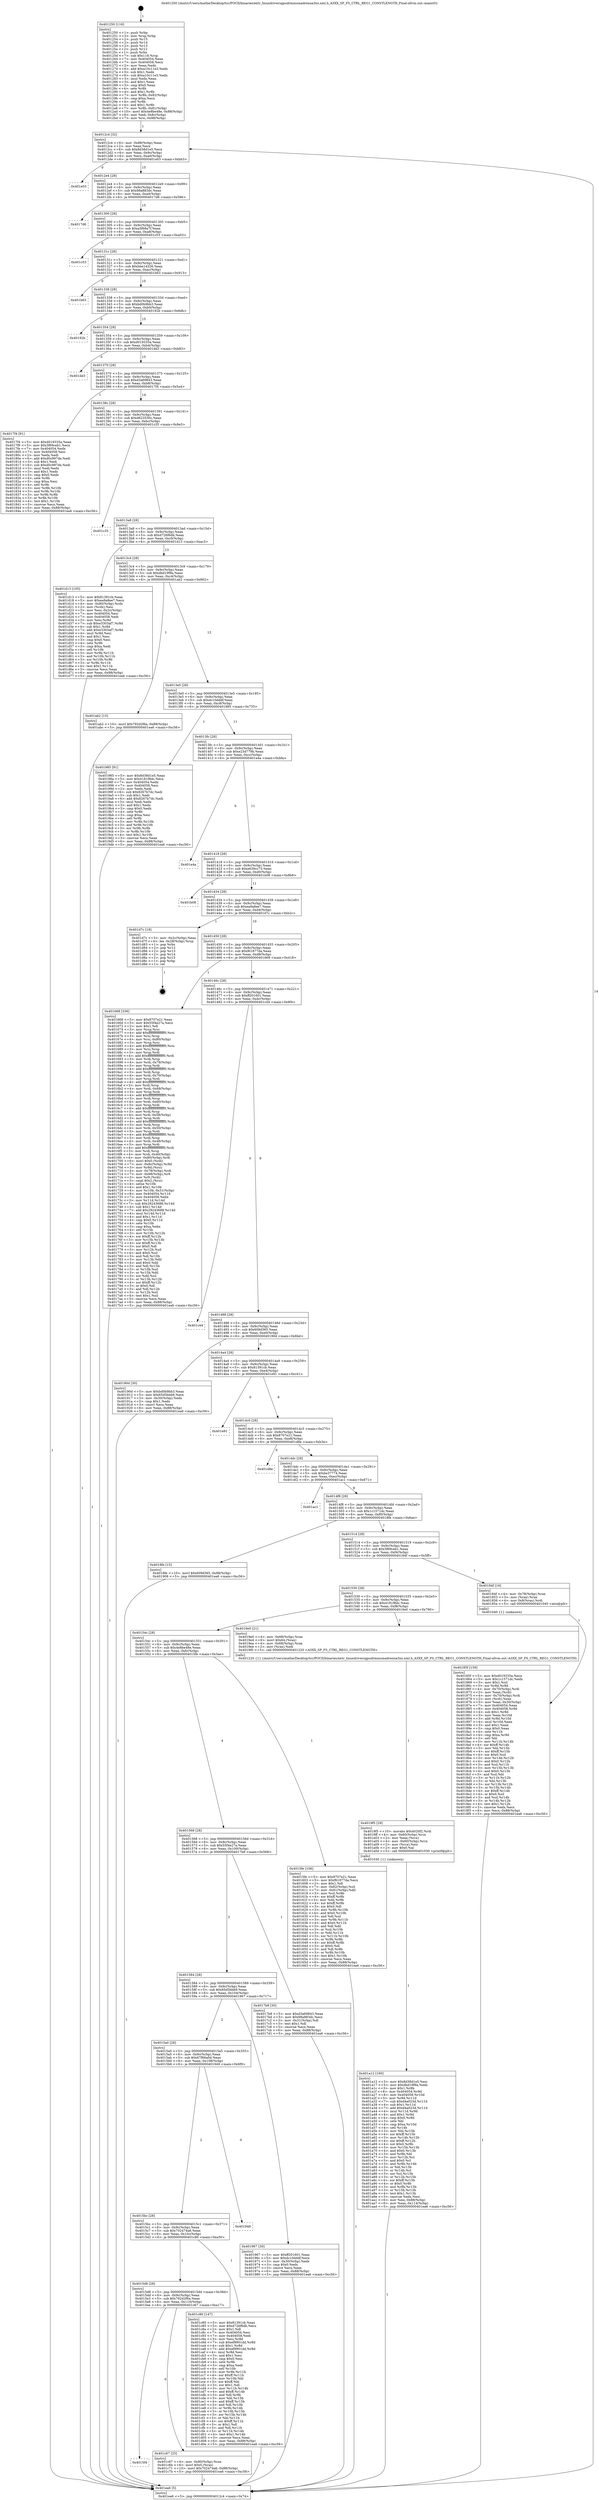 digraph "0x401250" {
  label = "0x401250 (/mnt/c/Users/mathe/Desktop/tcc/POCII/binaries/extr_linuxdriversgpudrmmsmadrenoa3xx.xml.h_A3XX_SP_FS_CTRL_REG1_CONSTLENGTH_Final-ollvm.out::main(0))"
  labelloc = "t"
  node[shape=record]

  Entry [label="",width=0.3,height=0.3,shape=circle,fillcolor=black,style=filled]
  "0x4012c4" [label="{
     0x4012c4 [32]\l
     | [instrs]\l
     &nbsp;&nbsp;0x4012c4 \<+6\>: mov -0x88(%rbp),%eax\l
     &nbsp;&nbsp;0x4012ca \<+2\>: mov %eax,%ecx\l
     &nbsp;&nbsp;0x4012cc \<+6\>: sub $0x8d38d1e5,%ecx\l
     &nbsp;&nbsp;0x4012d2 \<+6\>: mov %eax,-0x9c(%rbp)\l
     &nbsp;&nbsp;0x4012d8 \<+6\>: mov %ecx,-0xa0(%rbp)\l
     &nbsp;&nbsp;0x4012de \<+6\>: je 0000000000401e03 \<main+0xbb3\>\l
  }"]
  "0x401e03" [label="{
     0x401e03\l
  }", style=dashed]
  "0x4012e4" [label="{
     0x4012e4 [28]\l
     | [instrs]\l
     &nbsp;&nbsp;0x4012e4 \<+5\>: jmp 00000000004012e9 \<main+0x99\>\l
     &nbsp;&nbsp;0x4012e9 \<+6\>: mov -0x9c(%rbp),%eax\l
     &nbsp;&nbsp;0x4012ef \<+5\>: sub $0x98a883dc,%eax\l
     &nbsp;&nbsp;0x4012f4 \<+6\>: mov %eax,-0xa4(%rbp)\l
     &nbsp;&nbsp;0x4012fa \<+6\>: je 00000000004017d6 \<main+0x586\>\l
  }"]
  Exit [label="",width=0.3,height=0.3,shape=circle,fillcolor=black,style=filled,peripheries=2]
  "0x4017d6" [label="{
     0x4017d6\l
  }", style=dashed]
  "0x401300" [label="{
     0x401300 [28]\l
     | [instrs]\l
     &nbsp;&nbsp;0x401300 \<+5\>: jmp 0000000000401305 \<main+0xb5\>\l
     &nbsp;&nbsp;0x401305 \<+6\>: mov -0x9c(%rbp),%eax\l
     &nbsp;&nbsp;0x40130b \<+5\>: sub $0xa5f68a7f,%eax\l
     &nbsp;&nbsp;0x401310 \<+6\>: mov %eax,-0xa8(%rbp)\l
     &nbsp;&nbsp;0x401316 \<+6\>: je 0000000000401c53 \<main+0xa03\>\l
  }"]
  "0x4015f4" [label="{
     0x4015f4\l
  }", style=dashed]
  "0x401c53" [label="{
     0x401c53\l
  }", style=dashed]
  "0x40131c" [label="{
     0x40131c [28]\l
     | [instrs]\l
     &nbsp;&nbsp;0x40131c \<+5\>: jmp 0000000000401321 \<main+0xd1\>\l
     &nbsp;&nbsp;0x401321 \<+6\>: mov -0x9c(%rbp),%eax\l
     &nbsp;&nbsp;0x401327 \<+5\>: sub $0xbbe14326,%eax\l
     &nbsp;&nbsp;0x40132c \<+6\>: mov %eax,-0xac(%rbp)\l
     &nbsp;&nbsp;0x401332 \<+6\>: je 0000000000401b63 \<main+0x913\>\l
  }"]
  "0x401c67" [label="{
     0x401c67 [25]\l
     | [instrs]\l
     &nbsp;&nbsp;0x401c67 \<+4\>: mov -0x80(%rbp),%rax\l
     &nbsp;&nbsp;0x401c6b \<+6\>: movl $0x0,(%rax)\l
     &nbsp;&nbsp;0x401c71 \<+10\>: movl $0x702474a6,-0x88(%rbp)\l
     &nbsp;&nbsp;0x401c7b \<+5\>: jmp 0000000000401ea6 \<main+0xc56\>\l
  }"]
  "0x401b63" [label="{
     0x401b63\l
  }", style=dashed]
  "0x401338" [label="{
     0x401338 [28]\l
     | [instrs]\l
     &nbsp;&nbsp;0x401338 \<+5\>: jmp 000000000040133d \<main+0xed\>\l
     &nbsp;&nbsp;0x40133d \<+6\>: mov -0x9c(%rbp),%eax\l
     &nbsp;&nbsp;0x401343 \<+5\>: sub $0xbd0b9bb3,%eax\l
     &nbsp;&nbsp;0x401348 \<+6\>: mov %eax,-0xb0(%rbp)\l
     &nbsp;&nbsp;0x40134e \<+6\>: je 000000000040192b \<main+0x6db\>\l
  }"]
  "0x4015d8" [label="{
     0x4015d8 [28]\l
     | [instrs]\l
     &nbsp;&nbsp;0x4015d8 \<+5\>: jmp 00000000004015dd \<main+0x38d\>\l
     &nbsp;&nbsp;0x4015dd \<+6\>: mov -0x9c(%rbp),%eax\l
     &nbsp;&nbsp;0x4015e3 \<+5\>: sub $0x792d2f6a,%eax\l
     &nbsp;&nbsp;0x4015e8 \<+6\>: mov %eax,-0x110(%rbp)\l
     &nbsp;&nbsp;0x4015ee \<+6\>: je 0000000000401c67 \<main+0xa17\>\l
  }"]
  "0x40192b" [label="{
     0x40192b\l
  }", style=dashed]
  "0x401354" [label="{
     0x401354 [28]\l
     | [instrs]\l
     &nbsp;&nbsp;0x401354 \<+5\>: jmp 0000000000401359 \<main+0x109\>\l
     &nbsp;&nbsp;0x401359 \<+6\>: mov -0x9c(%rbp),%eax\l
     &nbsp;&nbsp;0x40135f \<+5\>: sub $0xd019335a,%eax\l
     &nbsp;&nbsp;0x401364 \<+6\>: mov %eax,-0xb4(%rbp)\l
     &nbsp;&nbsp;0x40136a \<+6\>: je 0000000000401dd3 \<main+0xb83\>\l
  }"]
  "0x401c80" [label="{
     0x401c80 [147]\l
     | [instrs]\l
     &nbsp;&nbsp;0x401c80 \<+5\>: mov $0x81391cb,%eax\l
     &nbsp;&nbsp;0x401c85 \<+5\>: mov $0xd726f6db,%ecx\l
     &nbsp;&nbsp;0x401c8a \<+2\>: mov $0x1,%dl\l
     &nbsp;&nbsp;0x401c8c \<+7\>: mov 0x404054,%esi\l
     &nbsp;&nbsp;0x401c93 \<+7\>: mov 0x404058,%edi\l
     &nbsp;&nbsp;0x401c9a \<+3\>: mov %esi,%r8d\l
     &nbsp;&nbsp;0x401c9d \<+7\>: sub $0xef9901dd,%r8d\l
     &nbsp;&nbsp;0x401ca4 \<+4\>: sub $0x1,%r8d\l
     &nbsp;&nbsp;0x401ca8 \<+7\>: add $0xef9901dd,%r8d\l
     &nbsp;&nbsp;0x401caf \<+4\>: imul %r8d,%esi\l
     &nbsp;&nbsp;0x401cb3 \<+3\>: and $0x1,%esi\l
     &nbsp;&nbsp;0x401cb6 \<+3\>: cmp $0x0,%esi\l
     &nbsp;&nbsp;0x401cb9 \<+4\>: sete %r9b\l
     &nbsp;&nbsp;0x401cbd \<+3\>: cmp $0xa,%edi\l
     &nbsp;&nbsp;0x401cc0 \<+4\>: setl %r10b\l
     &nbsp;&nbsp;0x401cc4 \<+3\>: mov %r9b,%r11b\l
     &nbsp;&nbsp;0x401cc7 \<+4\>: xor $0xff,%r11b\l
     &nbsp;&nbsp;0x401ccb \<+3\>: mov %r10b,%bl\l
     &nbsp;&nbsp;0x401cce \<+3\>: xor $0xff,%bl\l
     &nbsp;&nbsp;0x401cd1 \<+3\>: xor $0x1,%dl\l
     &nbsp;&nbsp;0x401cd4 \<+3\>: mov %r11b,%r14b\l
     &nbsp;&nbsp;0x401cd7 \<+4\>: and $0xff,%r14b\l
     &nbsp;&nbsp;0x401cdb \<+3\>: and %dl,%r9b\l
     &nbsp;&nbsp;0x401cde \<+3\>: mov %bl,%r15b\l
     &nbsp;&nbsp;0x401ce1 \<+4\>: and $0xff,%r15b\l
     &nbsp;&nbsp;0x401ce5 \<+3\>: and %dl,%r10b\l
     &nbsp;&nbsp;0x401ce8 \<+3\>: or %r9b,%r14b\l
     &nbsp;&nbsp;0x401ceb \<+3\>: or %r10b,%r15b\l
     &nbsp;&nbsp;0x401cee \<+3\>: xor %r15b,%r14b\l
     &nbsp;&nbsp;0x401cf1 \<+3\>: or %bl,%r11b\l
     &nbsp;&nbsp;0x401cf4 \<+4\>: xor $0xff,%r11b\l
     &nbsp;&nbsp;0x401cf8 \<+3\>: or $0x1,%dl\l
     &nbsp;&nbsp;0x401cfb \<+3\>: and %dl,%r11b\l
     &nbsp;&nbsp;0x401cfe \<+3\>: or %r11b,%r14b\l
     &nbsp;&nbsp;0x401d01 \<+4\>: test $0x1,%r14b\l
     &nbsp;&nbsp;0x401d05 \<+3\>: cmovne %ecx,%eax\l
     &nbsp;&nbsp;0x401d08 \<+6\>: mov %eax,-0x88(%rbp)\l
     &nbsp;&nbsp;0x401d0e \<+5\>: jmp 0000000000401ea6 \<main+0xc56\>\l
  }"]
  "0x401dd3" [label="{
     0x401dd3\l
  }", style=dashed]
  "0x401370" [label="{
     0x401370 [28]\l
     | [instrs]\l
     &nbsp;&nbsp;0x401370 \<+5\>: jmp 0000000000401375 \<main+0x125\>\l
     &nbsp;&nbsp;0x401375 \<+6\>: mov -0x9c(%rbp),%eax\l
     &nbsp;&nbsp;0x40137b \<+5\>: sub $0xd3a69843,%eax\l
     &nbsp;&nbsp;0x401380 \<+6\>: mov %eax,-0xb8(%rbp)\l
     &nbsp;&nbsp;0x401386 \<+6\>: je 00000000004017f4 \<main+0x5a4\>\l
  }"]
  "0x4015bc" [label="{
     0x4015bc [28]\l
     | [instrs]\l
     &nbsp;&nbsp;0x4015bc \<+5\>: jmp 00000000004015c1 \<main+0x371\>\l
     &nbsp;&nbsp;0x4015c1 \<+6\>: mov -0x9c(%rbp),%eax\l
     &nbsp;&nbsp;0x4015c7 \<+5\>: sub $0x702474a6,%eax\l
     &nbsp;&nbsp;0x4015cc \<+6\>: mov %eax,-0x10c(%rbp)\l
     &nbsp;&nbsp;0x4015d2 \<+6\>: je 0000000000401c80 \<main+0xa30\>\l
  }"]
  "0x4017f4" [label="{
     0x4017f4 [91]\l
     | [instrs]\l
     &nbsp;&nbsp;0x4017f4 \<+5\>: mov $0xd019335a,%eax\l
     &nbsp;&nbsp;0x4017f9 \<+5\>: mov $0x3f69ceb1,%ecx\l
     &nbsp;&nbsp;0x4017fe \<+7\>: mov 0x404054,%edx\l
     &nbsp;&nbsp;0x401805 \<+7\>: mov 0x404058,%esi\l
     &nbsp;&nbsp;0x40180c \<+2\>: mov %edx,%edi\l
     &nbsp;&nbsp;0x40180e \<+6\>: add $0xd0c997de,%edi\l
     &nbsp;&nbsp;0x401814 \<+3\>: sub $0x1,%edi\l
     &nbsp;&nbsp;0x401817 \<+6\>: sub $0xd0c997de,%edi\l
     &nbsp;&nbsp;0x40181d \<+3\>: imul %edi,%edx\l
     &nbsp;&nbsp;0x401820 \<+3\>: and $0x1,%edx\l
     &nbsp;&nbsp;0x401823 \<+3\>: cmp $0x0,%edx\l
     &nbsp;&nbsp;0x401826 \<+4\>: sete %r8b\l
     &nbsp;&nbsp;0x40182a \<+3\>: cmp $0xa,%esi\l
     &nbsp;&nbsp;0x40182d \<+4\>: setl %r9b\l
     &nbsp;&nbsp;0x401831 \<+3\>: mov %r8b,%r10b\l
     &nbsp;&nbsp;0x401834 \<+3\>: and %r9b,%r10b\l
     &nbsp;&nbsp;0x401837 \<+3\>: xor %r9b,%r8b\l
     &nbsp;&nbsp;0x40183a \<+3\>: or %r8b,%r10b\l
     &nbsp;&nbsp;0x40183d \<+4\>: test $0x1,%r10b\l
     &nbsp;&nbsp;0x401841 \<+3\>: cmovne %ecx,%eax\l
     &nbsp;&nbsp;0x401844 \<+6\>: mov %eax,-0x88(%rbp)\l
     &nbsp;&nbsp;0x40184a \<+5\>: jmp 0000000000401ea6 \<main+0xc56\>\l
  }"]
  "0x40138c" [label="{
     0x40138c [28]\l
     | [instrs]\l
     &nbsp;&nbsp;0x40138c \<+5\>: jmp 0000000000401391 \<main+0x141\>\l
     &nbsp;&nbsp;0x401391 \<+6\>: mov -0x9c(%rbp),%eax\l
     &nbsp;&nbsp;0x401397 \<+5\>: sub $0xd623530c,%eax\l
     &nbsp;&nbsp;0x40139c \<+6\>: mov %eax,-0xbc(%rbp)\l
     &nbsp;&nbsp;0x4013a2 \<+6\>: je 0000000000401c35 \<main+0x9e5\>\l
  }"]
  "0x401949" [label="{
     0x401949\l
  }", style=dashed]
  "0x401c35" [label="{
     0x401c35\l
  }", style=dashed]
  "0x4013a8" [label="{
     0x4013a8 [28]\l
     | [instrs]\l
     &nbsp;&nbsp;0x4013a8 \<+5\>: jmp 00000000004013ad \<main+0x15d\>\l
     &nbsp;&nbsp;0x4013ad \<+6\>: mov -0x9c(%rbp),%eax\l
     &nbsp;&nbsp;0x4013b3 \<+5\>: sub $0xd726f6db,%eax\l
     &nbsp;&nbsp;0x4013b8 \<+6\>: mov %eax,-0xc0(%rbp)\l
     &nbsp;&nbsp;0x4013be \<+6\>: je 0000000000401d13 \<main+0xac3\>\l
  }"]
  "0x401a12" [label="{
     0x401a12 [160]\l
     | [instrs]\l
     &nbsp;&nbsp;0x401a12 \<+5\>: mov $0x8d38d1e5,%esi\l
     &nbsp;&nbsp;0x401a17 \<+5\>: mov $0xdbd19f9a,%edx\l
     &nbsp;&nbsp;0x401a1c \<+3\>: mov $0x1,%r8b\l
     &nbsp;&nbsp;0x401a1f \<+8\>: mov 0x404054,%r9d\l
     &nbsp;&nbsp;0x401a27 \<+8\>: mov 0x404058,%r10d\l
     &nbsp;&nbsp;0x401a2f \<+3\>: mov %r9d,%r11d\l
     &nbsp;&nbsp;0x401a32 \<+7\>: sub $0xd4a023d,%r11d\l
     &nbsp;&nbsp;0x401a39 \<+4\>: sub $0x1,%r11d\l
     &nbsp;&nbsp;0x401a3d \<+7\>: add $0xd4a023d,%r11d\l
     &nbsp;&nbsp;0x401a44 \<+4\>: imul %r11d,%r9d\l
     &nbsp;&nbsp;0x401a48 \<+4\>: and $0x1,%r9d\l
     &nbsp;&nbsp;0x401a4c \<+4\>: cmp $0x0,%r9d\l
     &nbsp;&nbsp;0x401a50 \<+3\>: sete %bl\l
     &nbsp;&nbsp;0x401a53 \<+4\>: cmp $0xa,%r10d\l
     &nbsp;&nbsp;0x401a57 \<+4\>: setl %r14b\l
     &nbsp;&nbsp;0x401a5b \<+3\>: mov %bl,%r15b\l
     &nbsp;&nbsp;0x401a5e \<+4\>: xor $0xff,%r15b\l
     &nbsp;&nbsp;0x401a62 \<+3\>: mov %r14b,%r12b\l
     &nbsp;&nbsp;0x401a65 \<+4\>: xor $0xff,%r12b\l
     &nbsp;&nbsp;0x401a69 \<+4\>: xor $0x0,%r8b\l
     &nbsp;&nbsp;0x401a6d \<+3\>: mov %r15b,%r13b\l
     &nbsp;&nbsp;0x401a70 \<+4\>: and $0x0,%r13b\l
     &nbsp;&nbsp;0x401a74 \<+3\>: and %r8b,%bl\l
     &nbsp;&nbsp;0x401a77 \<+3\>: mov %r12b,%cl\l
     &nbsp;&nbsp;0x401a7a \<+3\>: and $0x0,%cl\l
     &nbsp;&nbsp;0x401a7d \<+3\>: and %r8b,%r14b\l
     &nbsp;&nbsp;0x401a80 \<+3\>: or %bl,%r13b\l
     &nbsp;&nbsp;0x401a83 \<+3\>: or %r14b,%cl\l
     &nbsp;&nbsp;0x401a86 \<+3\>: xor %cl,%r13b\l
     &nbsp;&nbsp;0x401a89 \<+3\>: or %r12b,%r15b\l
     &nbsp;&nbsp;0x401a8c \<+4\>: xor $0xff,%r15b\l
     &nbsp;&nbsp;0x401a90 \<+4\>: or $0x0,%r8b\l
     &nbsp;&nbsp;0x401a94 \<+3\>: and %r8b,%r15b\l
     &nbsp;&nbsp;0x401a97 \<+3\>: or %r15b,%r13b\l
     &nbsp;&nbsp;0x401a9a \<+4\>: test $0x1,%r13b\l
     &nbsp;&nbsp;0x401a9e \<+3\>: cmovne %edx,%esi\l
     &nbsp;&nbsp;0x401aa1 \<+6\>: mov %esi,-0x88(%rbp)\l
     &nbsp;&nbsp;0x401aa7 \<+6\>: mov %eax,-0x114(%rbp)\l
     &nbsp;&nbsp;0x401aad \<+5\>: jmp 0000000000401ea6 \<main+0xc56\>\l
  }"]
  "0x401d13" [label="{
     0x401d13 [105]\l
     | [instrs]\l
     &nbsp;&nbsp;0x401d13 \<+5\>: mov $0x81391cb,%eax\l
     &nbsp;&nbsp;0x401d18 \<+5\>: mov $0xea9a8ee7,%ecx\l
     &nbsp;&nbsp;0x401d1d \<+4\>: mov -0x80(%rbp),%rdx\l
     &nbsp;&nbsp;0x401d21 \<+2\>: mov (%rdx),%esi\l
     &nbsp;&nbsp;0x401d23 \<+3\>: mov %esi,-0x2c(%rbp)\l
     &nbsp;&nbsp;0x401d26 \<+7\>: mov 0x404054,%esi\l
     &nbsp;&nbsp;0x401d2d \<+7\>: mov 0x404058,%edi\l
     &nbsp;&nbsp;0x401d34 \<+3\>: mov %esi,%r8d\l
     &nbsp;&nbsp;0x401d37 \<+7\>: sub $0xe3303af7,%r8d\l
     &nbsp;&nbsp;0x401d3e \<+4\>: sub $0x1,%r8d\l
     &nbsp;&nbsp;0x401d42 \<+7\>: add $0xe3303af7,%r8d\l
     &nbsp;&nbsp;0x401d49 \<+4\>: imul %r8d,%esi\l
     &nbsp;&nbsp;0x401d4d \<+3\>: and $0x1,%esi\l
     &nbsp;&nbsp;0x401d50 \<+3\>: cmp $0x0,%esi\l
     &nbsp;&nbsp;0x401d53 \<+4\>: sete %r9b\l
     &nbsp;&nbsp;0x401d57 \<+3\>: cmp $0xa,%edi\l
     &nbsp;&nbsp;0x401d5a \<+4\>: setl %r10b\l
     &nbsp;&nbsp;0x401d5e \<+3\>: mov %r9b,%r11b\l
     &nbsp;&nbsp;0x401d61 \<+3\>: and %r10b,%r11b\l
     &nbsp;&nbsp;0x401d64 \<+3\>: xor %r10b,%r9b\l
     &nbsp;&nbsp;0x401d67 \<+3\>: or %r9b,%r11b\l
     &nbsp;&nbsp;0x401d6a \<+4\>: test $0x1,%r11b\l
     &nbsp;&nbsp;0x401d6e \<+3\>: cmovne %ecx,%eax\l
     &nbsp;&nbsp;0x401d71 \<+6\>: mov %eax,-0x88(%rbp)\l
     &nbsp;&nbsp;0x401d77 \<+5\>: jmp 0000000000401ea6 \<main+0xc56\>\l
  }"]
  "0x4013c4" [label="{
     0x4013c4 [28]\l
     | [instrs]\l
     &nbsp;&nbsp;0x4013c4 \<+5\>: jmp 00000000004013c9 \<main+0x179\>\l
     &nbsp;&nbsp;0x4013c9 \<+6\>: mov -0x9c(%rbp),%eax\l
     &nbsp;&nbsp;0x4013cf \<+5\>: sub $0xdbd19f9a,%eax\l
     &nbsp;&nbsp;0x4013d4 \<+6\>: mov %eax,-0xc4(%rbp)\l
     &nbsp;&nbsp;0x4013da \<+6\>: je 0000000000401ab2 \<main+0x862\>\l
  }"]
  "0x4019f5" [label="{
     0x4019f5 [29]\l
     | [instrs]\l
     &nbsp;&nbsp;0x4019f5 \<+10\>: movabs $0x4020f2,%rdi\l
     &nbsp;&nbsp;0x4019ff \<+4\>: mov -0x60(%rbp),%rcx\l
     &nbsp;&nbsp;0x401a03 \<+2\>: mov %eax,(%rcx)\l
     &nbsp;&nbsp;0x401a05 \<+4\>: mov -0x60(%rbp),%rcx\l
     &nbsp;&nbsp;0x401a09 \<+2\>: mov (%rcx),%esi\l
     &nbsp;&nbsp;0x401a0b \<+2\>: mov $0x0,%al\l
     &nbsp;&nbsp;0x401a0d \<+5\>: call 0000000000401030 \<printf@plt\>\l
     | [calls]\l
     &nbsp;&nbsp;0x401030 \{1\} (unknown)\l
  }"]
  "0x401ab2" [label="{
     0x401ab2 [15]\l
     | [instrs]\l
     &nbsp;&nbsp;0x401ab2 \<+10\>: movl $0x792d2f6a,-0x88(%rbp)\l
     &nbsp;&nbsp;0x401abc \<+5\>: jmp 0000000000401ea6 \<main+0xc56\>\l
  }"]
  "0x4013e0" [label="{
     0x4013e0 [28]\l
     | [instrs]\l
     &nbsp;&nbsp;0x4013e0 \<+5\>: jmp 00000000004013e5 \<main+0x195\>\l
     &nbsp;&nbsp;0x4013e5 \<+6\>: mov -0x9c(%rbp),%eax\l
     &nbsp;&nbsp;0x4013eb \<+5\>: sub $0xdc10dddf,%eax\l
     &nbsp;&nbsp;0x4013f0 \<+6\>: mov %eax,-0xc8(%rbp)\l
     &nbsp;&nbsp;0x4013f6 \<+6\>: je 0000000000401985 \<main+0x735\>\l
  }"]
  "0x4015a0" [label="{
     0x4015a0 [28]\l
     | [instrs]\l
     &nbsp;&nbsp;0x4015a0 \<+5\>: jmp 00000000004015a5 \<main+0x355\>\l
     &nbsp;&nbsp;0x4015a5 \<+6\>: mov -0x9c(%rbp),%eax\l
     &nbsp;&nbsp;0x4015ab \<+5\>: sub $0x67f66a0d,%eax\l
     &nbsp;&nbsp;0x4015b0 \<+6\>: mov %eax,-0x108(%rbp)\l
     &nbsp;&nbsp;0x4015b6 \<+6\>: je 0000000000401949 \<main+0x6f9\>\l
  }"]
  "0x401985" [label="{
     0x401985 [91]\l
     | [instrs]\l
     &nbsp;&nbsp;0x401985 \<+5\>: mov $0x8d38d1e5,%eax\l
     &nbsp;&nbsp;0x40198a \<+5\>: mov $0x4181f8dc,%ecx\l
     &nbsp;&nbsp;0x40198f \<+7\>: mov 0x404054,%edx\l
     &nbsp;&nbsp;0x401996 \<+7\>: mov 0x404058,%esi\l
     &nbsp;&nbsp;0x40199d \<+2\>: mov %edx,%edi\l
     &nbsp;&nbsp;0x40199f \<+6\>: sub $0x8267b7dc,%edi\l
     &nbsp;&nbsp;0x4019a5 \<+3\>: sub $0x1,%edi\l
     &nbsp;&nbsp;0x4019a8 \<+6\>: add $0x8267b7dc,%edi\l
     &nbsp;&nbsp;0x4019ae \<+3\>: imul %edi,%edx\l
     &nbsp;&nbsp;0x4019b1 \<+3\>: and $0x1,%edx\l
     &nbsp;&nbsp;0x4019b4 \<+3\>: cmp $0x0,%edx\l
     &nbsp;&nbsp;0x4019b7 \<+4\>: sete %r8b\l
     &nbsp;&nbsp;0x4019bb \<+3\>: cmp $0xa,%esi\l
     &nbsp;&nbsp;0x4019be \<+4\>: setl %r9b\l
     &nbsp;&nbsp;0x4019c2 \<+3\>: mov %r8b,%r10b\l
     &nbsp;&nbsp;0x4019c5 \<+3\>: and %r9b,%r10b\l
     &nbsp;&nbsp;0x4019c8 \<+3\>: xor %r9b,%r8b\l
     &nbsp;&nbsp;0x4019cb \<+3\>: or %r8b,%r10b\l
     &nbsp;&nbsp;0x4019ce \<+4\>: test $0x1,%r10b\l
     &nbsp;&nbsp;0x4019d2 \<+3\>: cmovne %ecx,%eax\l
     &nbsp;&nbsp;0x4019d5 \<+6\>: mov %eax,-0x88(%rbp)\l
     &nbsp;&nbsp;0x4019db \<+5\>: jmp 0000000000401ea6 \<main+0xc56\>\l
  }"]
  "0x4013fc" [label="{
     0x4013fc [28]\l
     | [instrs]\l
     &nbsp;&nbsp;0x4013fc \<+5\>: jmp 0000000000401401 \<main+0x1b1\>\l
     &nbsp;&nbsp;0x401401 \<+6\>: mov -0x9c(%rbp),%eax\l
     &nbsp;&nbsp;0x401407 \<+5\>: sub $0xe23d779b,%eax\l
     &nbsp;&nbsp;0x40140c \<+6\>: mov %eax,-0xcc(%rbp)\l
     &nbsp;&nbsp;0x401412 \<+6\>: je 0000000000401e4a \<main+0xbfa\>\l
  }"]
  "0x401967" [label="{
     0x401967 [30]\l
     | [instrs]\l
     &nbsp;&nbsp;0x401967 \<+5\>: mov $0xff201601,%eax\l
     &nbsp;&nbsp;0x40196c \<+5\>: mov $0xdc10dddf,%ecx\l
     &nbsp;&nbsp;0x401971 \<+3\>: mov -0x30(%rbp),%edx\l
     &nbsp;&nbsp;0x401974 \<+3\>: cmp $0x0,%edx\l
     &nbsp;&nbsp;0x401977 \<+3\>: cmove %ecx,%eax\l
     &nbsp;&nbsp;0x40197a \<+6\>: mov %eax,-0x88(%rbp)\l
     &nbsp;&nbsp;0x401980 \<+5\>: jmp 0000000000401ea6 \<main+0xc56\>\l
  }"]
  "0x401e4a" [label="{
     0x401e4a\l
  }", style=dashed]
  "0x401418" [label="{
     0x401418 [28]\l
     | [instrs]\l
     &nbsp;&nbsp;0x401418 \<+5\>: jmp 000000000040141d \<main+0x1cd\>\l
     &nbsp;&nbsp;0x40141d \<+6\>: mov -0x9c(%rbp),%eax\l
     &nbsp;&nbsp;0x401423 \<+5\>: sub $0xe639cc73,%eax\l
     &nbsp;&nbsp;0x401428 \<+6\>: mov %eax,-0xd0(%rbp)\l
     &nbsp;&nbsp;0x40142e \<+6\>: je 0000000000401b08 \<main+0x8b8\>\l
  }"]
  "0x40185f" [label="{
     0x40185f [159]\l
     | [instrs]\l
     &nbsp;&nbsp;0x40185f \<+5\>: mov $0xd019335a,%ecx\l
     &nbsp;&nbsp;0x401864 \<+5\>: mov $0x1c1571dc,%edx\l
     &nbsp;&nbsp;0x401869 \<+3\>: mov $0x1,%sil\l
     &nbsp;&nbsp;0x40186c \<+3\>: xor %r8d,%r8d\l
     &nbsp;&nbsp;0x40186f \<+4\>: mov -0x70(%rbp),%rdi\l
     &nbsp;&nbsp;0x401873 \<+2\>: mov %eax,(%rdi)\l
     &nbsp;&nbsp;0x401875 \<+4\>: mov -0x70(%rbp),%rdi\l
     &nbsp;&nbsp;0x401879 \<+2\>: mov (%rdi),%eax\l
     &nbsp;&nbsp;0x40187b \<+3\>: mov %eax,-0x30(%rbp)\l
     &nbsp;&nbsp;0x40187e \<+7\>: mov 0x404054,%eax\l
     &nbsp;&nbsp;0x401885 \<+8\>: mov 0x404058,%r9d\l
     &nbsp;&nbsp;0x40188d \<+4\>: sub $0x1,%r8d\l
     &nbsp;&nbsp;0x401891 \<+3\>: mov %eax,%r10d\l
     &nbsp;&nbsp;0x401894 \<+3\>: add %r8d,%r10d\l
     &nbsp;&nbsp;0x401897 \<+4\>: imul %r10d,%eax\l
     &nbsp;&nbsp;0x40189b \<+3\>: and $0x1,%eax\l
     &nbsp;&nbsp;0x40189e \<+3\>: cmp $0x0,%eax\l
     &nbsp;&nbsp;0x4018a1 \<+4\>: sete %r11b\l
     &nbsp;&nbsp;0x4018a5 \<+4\>: cmp $0xa,%r9d\l
     &nbsp;&nbsp;0x4018a9 \<+3\>: setl %bl\l
     &nbsp;&nbsp;0x4018ac \<+3\>: mov %r11b,%r14b\l
     &nbsp;&nbsp;0x4018af \<+4\>: xor $0xff,%r14b\l
     &nbsp;&nbsp;0x4018b3 \<+3\>: mov %bl,%r15b\l
     &nbsp;&nbsp;0x4018b6 \<+4\>: xor $0xff,%r15b\l
     &nbsp;&nbsp;0x4018ba \<+4\>: xor $0x0,%sil\l
     &nbsp;&nbsp;0x4018be \<+3\>: mov %r14b,%r12b\l
     &nbsp;&nbsp;0x4018c1 \<+4\>: and $0x0,%r12b\l
     &nbsp;&nbsp;0x4018c5 \<+3\>: and %sil,%r11b\l
     &nbsp;&nbsp;0x4018c8 \<+3\>: mov %r15b,%r13b\l
     &nbsp;&nbsp;0x4018cb \<+4\>: and $0x0,%r13b\l
     &nbsp;&nbsp;0x4018cf \<+3\>: and %sil,%bl\l
     &nbsp;&nbsp;0x4018d2 \<+3\>: or %r11b,%r12b\l
     &nbsp;&nbsp;0x4018d5 \<+3\>: or %bl,%r13b\l
     &nbsp;&nbsp;0x4018d8 \<+3\>: xor %r13b,%r12b\l
     &nbsp;&nbsp;0x4018db \<+3\>: or %r15b,%r14b\l
     &nbsp;&nbsp;0x4018de \<+4\>: xor $0xff,%r14b\l
     &nbsp;&nbsp;0x4018e2 \<+4\>: or $0x0,%sil\l
     &nbsp;&nbsp;0x4018e6 \<+3\>: and %sil,%r14b\l
     &nbsp;&nbsp;0x4018e9 \<+3\>: or %r14b,%r12b\l
     &nbsp;&nbsp;0x4018ec \<+4\>: test $0x1,%r12b\l
     &nbsp;&nbsp;0x4018f0 \<+3\>: cmovne %edx,%ecx\l
     &nbsp;&nbsp;0x4018f3 \<+6\>: mov %ecx,-0x88(%rbp)\l
     &nbsp;&nbsp;0x4018f9 \<+5\>: jmp 0000000000401ea6 \<main+0xc56\>\l
  }"]
  "0x401b08" [label="{
     0x401b08\l
  }", style=dashed]
  "0x401434" [label="{
     0x401434 [28]\l
     | [instrs]\l
     &nbsp;&nbsp;0x401434 \<+5\>: jmp 0000000000401439 \<main+0x1e9\>\l
     &nbsp;&nbsp;0x401439 \<+6\>: mov -0x9c(%rbp),%eax\l
     &nbsp;&nbsp;0x40143f \<+5\>: sub $0xea9a8ee7,%eax\l
     &nbsp;&nbsp;0x401444 \<+6\>: mov %eax,-0xd4(%rbp)\l
     &nbsp;&nbsp;0x40144a \<+6\>: je 0000000000401d7c \<main+0xb2c\>\l
  }"]
  "0x401584" [label="{
     0x401584 [28]\l
     | [instrs]\l
     &nbsp;&nbsp;0x401584 \<+5\>: jmp 0000000000401589 \<main+0x339\>\l
     &nbsp;&nbsp;0x401589 \<+6\>: mov -0x9c(%rbp),%eax\l
     &nbsp;&nbsp;0x40158f \<+5\>: sub $0x65d5bbb9,%eax\l
     &nbsp;&nbsp;0x401594 \<+6\>: mov %eax,-0x104(%rbp)\l
     &nbsp;&nbsp;0x40159a \<+6\>: je 0000000000401967 \<main+0x717\>\l
  }"]
  "0x401d7c" [label="{
     0x401d7c [18]\l
     | [instrs]\l
     &nbsp;&nbsp;0x401d7c \<+3\>: mov -0x2c(%rbp),%eax\l
     &nbsp;&nbsp;0x401d7f \<+4\>: lea -0x28(%rbp),%rsp\l
     &nbsp;&nbsp;0x401d83 \<+1\>: pop %rbx\l
     &nbsp;&nbsp;0x401d84 \<+2\>: pop %r12\l
     &nbsp;&nbsp;0x401d86 \<+2\>: pop %r13\l
     &nbsp;&nbsp;0x401d88 \<+2\>: pop %r14\l
     &nbsp;&nbsp;0x401d8a \<+2\>: pop %r15\l
     &nbsp;&nbsp;0x401d8c \<+1\>: pop %rbp\l
     &nbsp;&nbsp;0x401d8d \<+1\>: ret\l
  }"]
  "0x401450" [label="{
     0x401450 [28]\l
     | [instrs]\l
     &nbsp;&nbsp;0x401450 \<+5\>: jmp 0000000000401455 \<main+0x205\>\l
     &nbsp;&nbsp;0x401455 \<+6\>: mov -0x9c(%rbp),%eax\l
     &nbsp;&nbsp;0x40145b \<+5\>: sub $0xf61877da,%eax\l
     &nbsp;&nbsp;0x401460 \<+6\>: mov %eax,-0xd8(%rbp)\l
     &nbsp;&nbsp;0x401466 \<+6\>: je 0000000000401668 \<main+0x418\>\l
  }"]
  "0x4017b8" [label="{
     0x4017b8 [30]\l
     | [instrs]\l
     &nbsp;&nbsp;0x4017b8 \<+5\>: mov $0xd3a69843,%eax\l
     &nbsp;&nbsp;0x4017bd \<+5\>: mov $0x98a883dc,%ecx\l
     &nbsp;&nbsp;0x4017c2 \<+3\>: mov -0x31(%rbp),%dl\l
     &nbsp;&nbsp;0x4017c5 \<+3\>: test $0x1,%dl\l
     &nbsp;&nbsp;0x4017c8 \<+3\>: cmovne %ecx,%eax\l
     &nbsp;&nbsp;0x4017cb \<+6\>: mov %eax,-0x88(%rbp)\l
     &nbsp;&nbsp;0x4017d1 \<+5\>: jmp 0000000000401ea6 \<main+0xc56\>\l
  }"]
  "0x401668" [label="{
     0x401668 [336]\l
     | [instrs]\l
     &nbsp;&nbsp;0x401668 \<+5\>: mov $0x8707e21,%eax\l
     &nbsp;&nbsp;0x40166d \<+5\>: mov $0x55f4e27a,%ecx\l
     &nbsp;&nbsp;0x401672 \<+2\>: mov $0x1,%dl\l
     &nbsp;&nbsp;0x401674 \<+3\>: mov %rsp,%rsi\l
     &nbsp;&nbsp;0x401677 \<+4\>: add $0xfffffffffffffff0,%rsi\l
     &nbsp;&nbsp;0x40167b \<+3\>: mov %rsi,%rsp\l
     &nbsp;&nbsp;0x40167e \<+4\>: mov %rsi,-0x80(%rbp)\l
     &nbsp;&nbsp;0x401682 \<+3\>: mov %rsp,%rsi\l
     &nbsp;&nbsp;0x401685 \<+4\>: add $0xfffffffffffffff0,%rsi\l
     &nbsp;&nbsp;0x401689 \<+3\>: mov %rsi,%rsp\l
     &nbsp;&nbsp;0x40168c \<+3\>: mov %rsp,%rdi\l
     &nbsp;&nbsp;0x40168f \<+4\>: add $0xfffffffffffffff0,%rdi\l
     &nbsp;&nbsp;0x401693 \<+3\>: mov %rdi,%rsp\l
     &nbsp;&nbsp;0x401696 \<+4\>: mov %rdi,-0x78(%rbp)\l
     &nbsp;&nbsp;0x40169a \<+3\>: mov %rsp,%rdi\l
     &nbsp;&nbsp;0x40169d \<+4\>: add $0xfffffffffffffff0,%rdi\l
     &nbsp;&nbsp;0x4016a1 \<+3\>: mov %rdi,%rsp\l
     &nbsp;&nbsp;0x4016a4 \<+4\>: mov %rdi,-0x70(%rbp)\l
     &nbsp;&nbsp;0x4016a8 \<+3\>: mov %rsp,%rdi\l
     &nbsp;&nbsp;0x4016ab \<+4\>: add $0xfffffffffffffff0,%rdi\l
     &nbsp;&nbsp;0x4016af \<+3\>: mov %rdi,%rsp\l
     &nbsp;&nbsp;0x4016b2 \<+4\>: mov %rdi,-0x68(%rbp)\l
     &nbsp;&nbsp;0x4016b6 \<+3\>: mov %rsp,%rdi\l
     &nbsp;&nbsp;0x4016b9 \<+4\>: add $0xfffffffffffffff0,%rdi\l
     &nbsp;&nbsp;0x4016bd \<+3\>: mov %rdi,%rsp\l
     &nbsp;&nbsp;0x4016c0 \<+4\>: mov %rdi,-0x60(%rbp)\l
     &nbsp;&nbsp;0x4016c4 \<+3\>: mov %rsp,%rdi\l
     &nbsp;&nbsp;0x4016c7 \<+4\>: add $0xfffffffffffffff0,%rdi\l
     &nbsp;&nbsp;0x4016cb \<+3\>: mov %rdi,%rsp\l
     &nbsp;&nbsp;0x4016ce \<+4\>: mov %rdi,-0x58(%rbp)\l
     &nbsp;&nbsp;0x4016d2 \<+3\>: mov %rsp,%rdi\l
     &nbsp;&nbsp;0x4016d5 \<+4\>: add $0xfffffffffffffff0,%rdi\l
     &nbsp;&nbsp;0x4016d9 \<+3\>: mov %rdi,%rsp\l
     &nbsp;&nbsp;0x4016dc \<+4\>: mov %rdi,-0x50(%rbp)\l
     &nbsp;&nbsp;0x4016e0 \<+3\>: mov %rsp,%rdi\l
     &nbsp;&nbsp;0x4016e3 \<+4\>: add $0xfffffffffffffff0,%rdi\l
     &nbsp;&nbsp;0x4016e7 \<+3\>: mov %rdi,%rsp\l
     &nbsp;&nbsp;0x4016ea \<+4\>: mov %rdi,-0x48(%rbp)\l
     &nbsp;&nbsp;0x4016ee \<+3\>: mov %rsp,%rdi\l
     &nbsp;&nbsp;0x4016f1 \<+4\>: add $0xfffffffffffffff0,%rdi\l
     &nbsp;&nbsp;0x4016f5 \<+3\>: mov %rdi,%rsp\l
     &nbsp;&nbsp;0x4016f8 \<+4\>: mov %rdi,-0x40(%rbp)\l
     &nbsp;&nbsp;0x4016fc \<+4\>: mov -0x80(%rbp),%rdi\l
     &nbsp;&nbsp;0x401700 \<+6\>: movl $0x0,(%rdi)\l
     &nbsp;&nbsp;0x401706 \<+7\>: mov -0x8c(%rbp),%r8d\l
     &nbsp;&nbsp;0x40170d \<+3\>: mov %r8d,(%rsi)\l
     &nbsp;&nbsp;0x401710 \<+4\>: mov -0x78(%rbp),%rdi\l
     &nbsp;&nbsp;0x401714 \<+7\>: mov -0x98(%rbp),%r9\l
     &nbsp;&nbsp;0x40171b \<+3\>: mov %r9,(%rdi)\l
     &nbsp;&nbsp;0x40171e \<+3\>: cmpl $0x2,(%rsi)\l
     &nbsp;&nbsp;0x401721 \<+4\>: setne %r10b\l
     &nbsp;&nbsp;0x401725 \<+4\>: and $0x1,%r10b\l
     &nbsp;&nbsp;0x401729 \<+4\>: mov %r10b,-0x31(%rbp)\l
     &nbsp;&nbsp;0x40172d \<+8\>: mov 0x404054,%r11d\l
     &nbsp;&nbsp;0x401735 \<+7\>: mov 0x404058,%ebx\l
     &nbsp;&nbsp;0x40173c \<+3\>: mov %r11d,%r14d\l
     &nbsp;&nbsp;0x40173f \<+7\>: sub $0x29243688,%r14d\l
     &nbsp;&nbsp;0x401746 \<+4\>: sub $0x1,%r14d\l
     &nbsp;&nbsp;0x40174a \<+7\>: add $0x29243688,%r14d\l
     &nbsp;&nbsp;0x401751 \<+4\>: imul %r14d,%r11d\l
     &nbsp;&nbsp;0x401755 \<+4\>: and $0x1,%r11d\l
     &nbsp;&nbsp;0x401759 \<+4\>: cmp $0x0,%r11d\l
     &nbsp;&nbsp;0x40175d \<+4\>: sete %r10b\l
     &nbsp;&nbsp;0x401761 \<+3\>: cmp $0xa,%ebx\l
     &nbsp;&nbsp;0x401764 \<+4\>: setl %r15b\l
     &nbsp;&nbsp;0x401768 \<+3\>: mov %r10b,%r12b\l
     &nbsp;&nbsp;0x40176b \<+4\>: xor $0xff,%r12b\l
     &nbsp;&nbsp;0x40176f \<+3\>: mov %r15b,%r13b\l
     &nbsp;&nbsp;0x401772 \<+4\>: xor $0xff,%r13b\l
     &nbsp;&nbsp;0x401776 \<+3\>: xor $0x0,%dl\l
     &nbsp;&nbsp;0x401779 \<+3\>: mov %r12b,%sil\l
     &nbsp;&nbsp;0x40177c \<+4\>: and $0x0,%sil\l
     &nbsp;&nbsp;0x401780 \<+3\>: and %dl,%r10b\l
     &nbsp;&nbsp;0x401783 \<+3\>: mov %r13b,%dil\l
     &nbsp;&nbsp;0x401786 \<+4\>: and $0x0,%dil\l
     &nbsp;&nbsp;0x40178a \<+3\>: and %dl,%r15b\l
     &nbsp;&nbsp;0x40178d \<+3\>: or %r10b,%sil\l
     &nbsp;&nbsp;0x401790 \<+3\>: or %r15b,%dil\l
     &nbsp;&nbsp;0x401793 \<+3\>: xor %dil,%sil\l
     &nbsp;&nbsp;0x401796 \<+3\>: or %r13b,%r12b\l
     &nbsp;&nbsp;0x401799 \<+4\>: xor $0xff,%r12b\l
     &nbsp;&nbsp;0x40179d \<+3\>: or $0x0,%dl\l
     &nbsp;&nbsp;0x4017a0 \<+3\>: and %dl,%r12b\l
     &nbsp;&nbsp;0x4017a3 \<+3\>: or %r12b,%sil\l
     &nbsp;&nbsp;0x4017a6 \<+4\>: test $0x1,%sil\l
     &nbsp;&nbsp;0x4017aa \<+3\>: cmovne %ecx,%eax\l
     &nbsp;&nbsp;0x4017ad \<+6\>: mov %eax,-0x88(%rbp)\l
     &nbsp;&nbsp;0x4017b3 \<+5\>: jmp 0000000000401ea6 \<main+0xc56\>\l
  }"]
  "0x40146c" [label="{
     0x40146c [28]\l
     | [instrs]\l
     &nbsp;&nbsp;0x40146c \<+5\>: jmp 0000000000401471 \<main+0x221\>\l
     &nbsp;&nbsp;0x401471 \<+6\>: mov -0x9c(%rbp),%eax\l
     &nbsp;&nbsp;0x401477 \<+5\>: sub $0xff201601,%eax\l
     &nbsp;&nbsp;0x40147c \<+6\>: mov %eax,-0xdc(%rbp)\l
     &nbsp;&nbsp;0x401482 \<+6\>: je 0000000000401c44 \<main+0x9f4\>\l
  }"]
  "0x401250" [label="{
     0x401250 [116]\l
     | [instrs]\l
     &nbsp;&nbsp;0x401250 \<+1\>: push %rbp\l
     &nbsp;&nbsp;0x401251 \<+3\>: mov %rsp,%rbp\l
     &nbsp;&nbsp;0x401254 \<+2\>: push %r15\l
     &nbsp;&nbsp;0x401256 \<+2\>: push %r14\l
     &nbsp;&nbsp;0x401258 \<+2\>: push %r13\l
     &nbsp;&nbsp;0x40125a \<+2\>: push %r12\l
     &nbsp;&nbsp;0x40125c \<+1\>: push %rbx\l
     &nbsp;&nbsp;0x40125d \<+7\>: sub $0x118,%rsp\l
     &nbsp;&nbsp;0x401264 \<+7\>: mov 0x404054,%eax\l
     &nbsp;&nbsp;0x40126b \<+7\>: mov 0x404058,%ecx\l
     &nbsp;&nbsp;0x401272 \<+2\>: mov %eax,%edx\l
     &nbsp;&nbsp;0x401274 \<+6\>: add $0xa10c11e3,%edx\l
     &nbsp;&nbsp;0x40127a \<+3\>: sub $0x1,%edx\l
     &nbsp;&nbsp;0x40127d \<+6\>: sub $0xa10c11e3,%edx\l
     &nbsp;&nbsp;0x401283 \<+3\>: imul %edx,%eax\l
     &nbsp;&nbsp;0x401286 \<+3\>: and $0x1,%eax\l
     &nbsp;&nbsp;0x401289 \<+3\>: cmp $0x0,%eax\l
     &nbsp;&nbsp;0x40128c \<+4\>: sete %r8b\l
     &nbsp;&nbsp;0x401290 \<+4\>: and $0x1,%r8b\l
     &nbsp;&nbsp;0x401294 \<+7\>: mov %r8b,-0x82(%rbp)\l
     &nbsp;&nbsp;0x40129b \<+3\>: cmp $0xa,%ecx\l
     &nbsp;&nbsp;0x40129e \<+4\>: setl %r8b\l
     &nbsp;&nbsp;0x4012a2 \<+4\>: and $0x1,%r8b\l
     &nbsp;&nbsp;0x4012a6 \<+7\>: mov %r8b,-0x81(%rbp)\l
     &nbsp;&nbsp;0x4012ad \<+10\>: movl $0x4e8be48e,-0x88(%rbp)\l
     &nbsp;&nbsp;0x4012b7 \<+6\>: mov %edi,-0x8c(%rbp)\l
     &nbsp;&nbsp;0x4012bd \<+7\>: mov %rsi,-0x98(%rbp)\l
  }"]
  "0x401c44" [label="{
     0x401c44\l
  }", style=dashed]
  "0x401488" [label="{
     0x401488 [28]\l
     | [instrs]\l
     &nbsp;&nbsp;0x401488 \<+5\>: jmp 000000000040148d \<main+0x23d\>\l
     &nbsp;&nbsp;0x40148d \<+6\>: mov -0x9c(%rbp),%eax\l
     &nbsp;&nbsp;0x401493 \<+5\>: sub $0x609d365,%eax\l
     &nbsp;&nbsp;0x401498 \<+6\>: mov %eax,-0xe0(%rbp)\l
     &nbsp;&nbsp;0x40149e \<+6\>: je 000000000040190d \<main+0x6bd\>\l
  }"]
  "0x401ea6" [label="{
     0x401ea6 [5]\l
     | [instrs]\l
     &nbsp;&nbsp;0x401ea6 \<+5\>: jmp 00000000004012c4 \<main+0x74\>\l
  }"]
  "0x40190d" [label="{
     0x40190d [30]\l
     | [instrs]\l
     &nbsp;&nbsp;0x40190d \<+5\>: mov $0xbd0b9bb3,%eax\l
     &nbsp;&nbsp;0x401912 \<+5\>: mov $0x65d5bbb9,%ecx\l
     &nbsp;&nbsp;0x401917 \<+3\>: mov -0x30(%rbp),%edx\l
     &nbsp;&nbsp;0x40191a \<+3\>: cmp $0x1,%edx\l
     &nbsp;&nbsp;0x40191d \<+3\>: cmovl %ecx,%eax\l
     &nbsp;&nbsp;0x401920 \<+6\>: mov %eax,-0x88(%rbp)\l
     &nbsp;&nbsp;0x401926 \<+5\>: jmp 0000000000401ea6 \<main+0xc56\>\l
  }"]
  "0x4014a4" [label="{
     0x4014a4 [28]\l
     | [instrs]\l
     &nbsp;&nbsp;0x4014a4 \<+5\>: jmp 00000000004014a9 \<main+0x259\>\l
     &nbsp;&nbsp;0x4014a9 \<+6\>: mov -0x9c(%rbp),%eax\l
     &nbsp;&nbsp;0x4014af \<+5\>: sub $0x81391cb,%eax\l
     &nbsp;&nbsp;0x4014b4 \<+6\>: mov %eax,-0xe4(%rbp)\l
     &nbsp;&nbsp;0x4014ba \<+6\>: je 0000000000401e91 \<main+0xc41\>\l
  }"]
  "0x401568" [label="{
     0x401568 [28]\l
     | [instrs]\l
     &nbsp;&nbsp;0x401568 \<+5\>: jmp 000000000040156d \<main+0x31d\>\l
     &nbsp;&nbsp;0x40156d \<+6\>: mov -0x9c(%rbp),%eax\l
     &nbsp;&nbsp;0x401573 \<+5\>: sub $0x55f4e27a,%eax\l
     &nbsp;&nbsp;0x401578 \<+6\>: mov %eax,-0x100(%rbp)\l
     &nbsp;&nbsp;0x40157e \<+6\>: je 00000000004017b8 \<main+0x568\>\l
  }"]
  "0x401e91" [label="{
     0x401e91\l
  }", style=dashed]
  "0x4014c0" [label="{
     0x4014c0 [28]\l
     | [instrs]\l
     &nbsp;&nbsp;0x4014c0 \<+5\>: jmp 00000000004014c5 \<main+0x275\>\l
     &nbsp;&nbsp;0x4014c5 \<+6\>: mov -0x9c(%rbp),%eax\l
     &nbsp;&nbsp;0x4014cb \<+5\>: sub $0x8707e21,%eax\l
     &nbsp;&nbsp;0x4014d0 \<+6\>: mov %eax,-0xe8(%rbp)\l
     &nbsp;&nbsp;0x4014d6 \<+6\>: je 0000000000401d8e \<main+0xb3e\>\l
  }"]
  "0x4015fe" [label="{
     0x4015fe [106]\l
     | [instrs]\l
     &nbsp;&nbsp;0x4015fe \<+5\>: mov $0x8707e21,%eax\l
     &nbsp;&nbsp;0x401603 \<+5\>: mov $0xf61877da,%ecx\l
     &nbsp;&nbsp;0x401608 \<+2\>: mov $0x1,%dl\l
     &nbsp;&nbsp;0x40160a \<+7\>: mov -0x82(%rbp),%sil\l
     &nbsp;&nbsp;0x401611 \<+7\>: mov -0x81(%rbp),%dil\l
     &nbsp;&nbsp;0x401618 \<+3\>: mov %sil,%r8b\l
     &nbsp;&nbsp;0x40161b \<+4\>: xor $0xff,%r8b\l
     &nbsp;&nbsp;0x40161f \<+3\>: mov %dil,%r9b\l
     &nbsp;&nbsp;0x401622 \<+4\>: xor $0xff,%r9b\l
     &nbsp;&nbsp;0x401626 \<+3\>: xor $0x0,%dl\l
     &nbsp;&nbsp;0x401629 \<+3\>: mov %r8b,%r10b\l
     &nbsp;&nbsp;0x40162c \<+4\>: and $0x0,%r10b\l
     &nbsp;&nbsp;0x401630 \<+3\>: and %dl,%sil\l
     &nbsp;&nbsp;0x401633 \<+3\>: mov %r9b,%r11b\l
     &nbsp;&nbsp;0x401636 \<+4\>: and $0x0,%r11b\l
     &nbsp;&nbsp;0x40163a \<+3\>: and %dl,%dil\l
     &nbsp;&nbsp;0x40163d \<+3\>: or %sil,%r10b\l
     &nbsp;&nbsp;0x401640 \<+3\>: or %dil,%r11b\l
     &nbsp;&nbsp;0x401643 \<+3\>: xor %r11b,%r10b\l
     &nbsp;&nbsp;0x401646 \<+3\>: or %r9b,%r8b\l
     &nbsp;&nbsp;0x401649 \<+4\>: xor $0xff,%r8b\l
     &nbsp;&nbsp;0x40164d \<+3\>: or $0x0,%dl\l
     &nbsp;&nbsp;0x401650 \<+3\>: and %dl,%r8b\l
     &nbsp;&nbsp;0x401653 \<+3\>: or %r8b,%r10b\l
     &nbsp;&nbsp;0x401656 \<+4\>: test $0x1,%r10b\l
     &nbsp;&nbsp;0x40165a \<+3\>: cmovne %ecx,%eax\l
     &nbsp;&nbsp;0x40165d \<+6\>: mov %eax,-0x88(%rbp)\l
     &nbsp;&nbsp;0x401663 \<+5\>: jmp 0000000000401ea6 \<main+0xc56\>\l
  }"]
  "0x401d8e" [label="{
     0x401d8e\l
  }", style=dashed]
  "0x4014dc" [label="{
     0x4014dc [28]\l
     | [instrs]\l
     &nbsp;&nbsp;0x4014dc \<+5\>: jmp 00000000004014e1 \<main+0x291\>\l
     &nbsp;&nbsp;0x4014e1 \<+6\>: mov -0x9c(%rbp),%eax\l
     &nbsp;&nbsp;0x4014e7 \<+5\>: sub $0xbe37774,%eax\l
     &nbsp;&nbsp;0x4014ec \<+6\>: mov %eax,-0xec(%rbp)\l
     &nbsp;&nbsp;0x4014f2 \<+6\>: je 0000000000401ac1 \<main+0x871\>\l
  }"]
  "0x40154c" [label="{
     0x40154c [28]\l
     | [instrs]\l
     &nbsp;&nbsp;0x40154c \<+5\>: jmp 0000000000401551 \<main+0x301\>\l
     &nbsp;&nbsp;0x401551 \<+6\>: mov -0x9c(%rbp),%eax\l
     &nbsp;&nbsp;0x401557 \<+5\>: sub $0x4e8be48e,%eax\l
     &nbsp;&nbsp;0x40155c \<+6\>: mov %eax,-0xfc(%rbp)\l
     &nbsp;&nbsp;0x401562 \<+6\>: je 00000000004015fe \<main+0x3ae\>\l
  }"]
  "0x401ac1" [label="{
     0x401ac1\l
  }", style=dashed]
  "0x4014f8" [label="{
     0x4014f8 [28]\l
     | [instrs]\l
     &nbsp;&nbsp;0x4014f8 \<+5\>: jmp 00000000004014fd \<main+0x2ad\>\l
     &nbsp;&nbsp;0x4014fd \<+6\>: mov -0x9c(%rbp),%eax\l
     &nbsp;&nbsp;0x401503 \<+5\>: sub $0x1c1571dc,%eax\l
     &nbsp;&nbsp;0x401508 \<+6\>: mov %eax,-0xf0(%rbp)\l
     &nbsp;&nbsp;0x40150e \<+6\>: je 00000000004018fe \<main+0x6ae\>\l
  }"]
  "0x4019e0" [label="{
     0x4019e0 [21]\l
     | [instrs]\l
     &nbsp;&nbsp;0x4019e0 \<+4\>: mov -0x68(%rbp),%rax\l
     &nbsp;&nbsp;0x4019e4 \<+6\>: movl $0x64,(%rax)\l
     &nbsp;&nbsp;0x4019ea \<+4\>: mov -0x68(%rbp),%rax\l
     &nbsp;&nbsp;0x4019ee \<+2\>: mov (%rax),%edi\l
     &nbsp;&nbsp;0x4019f0 \<+5\>: call 0000000000401220 \<A3XX_SP_FS_CTRL_REG1_CONSTLENGTH\>\l
     | [calls]\l
     &nbsp;&nbsp;0x401220 \{1\} (/mnt/c/Users/mathe/Desktop/tcc/POCII/binaries/extr_linuxdriversgpudrmmsmadrenoa3xx.xml.h_A3XX_SP_FS_CTRL_REG1_CONSTLENGTH_Final-ollvm.out::A3XX_SP_FS_CTRL_REG1_CONSTLENGTH)\l
  }"]
  "0x4018fe" [label="{
     0x4018fe [15]\l
     | [instrs]\l
     &nbsp;&nbsp;0x4018fe \<+10\>: movl $0x609d365,-0x88(%rbp)\l
     &nbsp;&nbsp;0x401908 \<+5\>: jmp 0000000000401ea6 \<main+0xc56\>\l
  }"]
  "0x401514" [label="{
     0x401514 [28]\l
     | [instrs]\l
     &nbsp;&nbsp;0x401514 \<+5\>: jmp 0000000000401519 \<main+0x2c9\>\l
     &nbsp;&nbsp;0x401519 \<+6\>: mov -0x9c(%rbp),%eax\l
     &nbsp;&nbsp;0x40151f \<+5\>: sub $0x3f69ceb1,%eax\l
     &nbsp;&nbsp;0x401524 \<+6\>: mov %eax,-0xf4(%rbp)\l
     &nbsp;&nbsp;0x40152a \<+6\>: je 000000000040184f \<main+0x5ff\>\l
  }"]
  "0x401530" [label="{
     0x401530 [28]\l
     | [instrs]\l
     &nbsp;&nbsp;0x401530 \<+5\>: jmp 0000000000401535 \<main+0x2e5\>\l
     &nbsp;&nbsp;0x401535 \<+6\>: mov -0x9c(%rbp),%eax\l
     &nbsp;&nbsp;0x40153b \<+5\>: sub $0x4181f8dc,%eax\l
     &nbsp;&nbsp;0x401540 \<+6\>: mov %eax,-0xf8(%rbp)\l
     &nbsp;&nbsp;0x401546 \<+6\>: je 00000000004019e0 \<main+0x790\>\l
  }"]
  "0x40184f" [label="{
     0x40184f [16]\l
     | [instrs]\l
     &nbsp;&nbsp;0x40184f \<+4\>: mov -0x78(%rbp),%rax\l
     &nbsp;&nbsp;0x401853 \<+3\>: mov (%rax),%rax\l
     &nbsp;&nbsp;0x401856 \<+4\>: mov 0x8(%rax),%rdi\l
     &nbsp;&nbsp;0x40185a \<+5\>: call 0000000000401040 \<atoi@plt\>\l
     | [calls]\l
     &nbsp;&nbsp;0x401040 \{1\} (unknown)\l
  }"]
  Entry -> "0x401250" [label=" 1"]
  "0x4012c4" -> "0x401e03" [label=" 0"]
  "0x4012c4" -> "0x4012e4" [label=" 15"]
  "0x401d7c" -> Exit [label=" 1"]
  "0x4012e4" -> "0x4017d6" [label=" 0"]
  "0x4012e4" -> "0x401300" [label=" 15"]
  "0x401d13" -> "0x401ea6" [label=" 1"]
  "0x401300" -> "0x401c53" [label=" 0"]
  "0x401300" -> "0x40131c" [label=" 15"]
  "0x401c80" -> "0x401ea6" [label=" 1"]
  "0x40131c" -> "0x401b63" [label=" 0"]
  "0x40131c" -> "0x401338" [label=" 15"]
  "0x401c67" -> "0x401ea6" [label=" 1"]
  "0x401338" -> "0x40192b" [label=" 0"]
  "0x401338" -> "0x401354" [label=" 15"]
  "0x4015d8" -> "0x401c67" [label=" 1"]
  "0x401354" -> "0x401dd3" [label=" 0"]
  "0x401354" -> "0x401370" [label=" 15"]
  "0x4015d8" -> "0x4015f4" [label=" 0"]
  "0x401370" -> "0x4017f4" [label=" 1"]
  "0x401370" -> "0x40138c" [label=" 14"]
  "0x4015bc" -> "0x401c80" [label=" 1"]
  "0x40138c" -> "0x401c35" [label=" 0"]
  "0x40138c" -> "0x4013a8" [label=" 14"]
  "0x4015bc" -> "0x4015d8" [label=" 1"]
  "0x4013a8" -> "0x401d13" [label=" 1"]
  "0x4013a8" -> "0x4013c4" [label=" 13"]
  "0x4015a0" -> "0x401949" [label=" 0"]
  "0x4013c4" -> "0x401ab2" [label=" 1"]
  "0x4013c4" -> "0x4013e0" [label=" 12"]
  "0x4015a0" -> "0x4015bc" [label=" 2"]
  "0x4013e0" -> "0x401985" [label=" 1"]
  "0x4013e0" -> "0x4013fc" [label=" 11"]
  "0x401ab2" -> "0x401ea6" [label=" 1"]
  "0x4013fc" -> "0x401e4a" [label=" 0"]
  "0x4013fc" -> "0x401418" [label=" 11"]
  "0x401a12" -> "0x401ea6" [label=" 1"]
  "0x401418" -> "0x401b08" [label=" 0"]
  "0x401418" -> "0x401434" [label=" 11"]
  "0x4019e0" -> "0x4019f5" [label=" 1"]
  "0x401434" -> "0x401d7c" [label=" 1"]
  "0x401434" -> "0x401450" [label=" 10"]
  "0x401985" -> "0x401ea6" [label=" 1"]
  "0x401450" -> "0x401668" [label=" 1"]
  "0x401450" -> "0x40146c" [label=" 9"]
  "0x401967" -> "0x401ea6" [label=" 1"]
  "0x40146c" -> "0x401c44" [label=" 0"]
  "0x40146c" -> "0x401488" [label=" 9"]
  "0x4019f5" -> "0x401a12" [label=" 1"]
  "0x401488" -> "0x40190d" [label=" 1"]
  "0x401488" -> "0x4014a4" [label=" 8"]
  "0x40190d" -> "0x401ea6" [label=" 1"]
  "0x4014a4" -> "0x401e91" [label=" 0"]
  "0x4014a4" -> "0x4014c0" [label=" 8"]
  "0x4018fe" -> "0x401ea6" [label=" 1"]
  "0x4014c0" -> "0x401d8e" [label=" 0"]
  "0x4014c0" -> "0x4014dc" [label=" 8"]
  "0x40185f" -> "0x401ea6" [label=" 1"]
  "0x4014dc" -> "0x401ac1" [label=" 0"]
  "0x4014dc" -> "0x4014f8" [label=" 8"]
  "0x4017f4" -> "0x401ea6" [label=" 1"]
  "0x4014f8" -> "0x4018fe" [label=" 1"]
  "0x4014f8" -> "0x401514" [label=" 7"]
  "0x4017b8" -> "0x401ea6" [label=" 1"]
  "0x401514" -> "0x40184f" [label=" 1"]
  "0x401514" -> "0x401530" [label=" 6"]
  "0x401568" -> "0x401584" [label=" 3"]
  "0x401530" -> "0x4019e0" [label=" 1"]
  "0x401530" -> "0x40154c" [label=" 5"]
  "0x40184f" -> "0x40185f" [label=" 1"]
  "0x40154c" -> "0x4015fe" [label=" 1"]
  "0x40154c" -> "0x401568" [label=" 4"]
  "0x4015fe" -> "0x401ea6" [label=" 1"]
  "0x401250" -> "0x4012c4" [label=" 1"]
  "0x401ea6" -> "0x4012c4" [label=" 14"]
  "0x401584" -> "0x401967" [label=" 1"]
  "0x401668" -> "0x401ea6" [label=" 1"]
  "0x401584" -> "0x4015a0" [label=" 2"]
  "0x401568" -> "0x4017b8" [label=" 1"]
}
